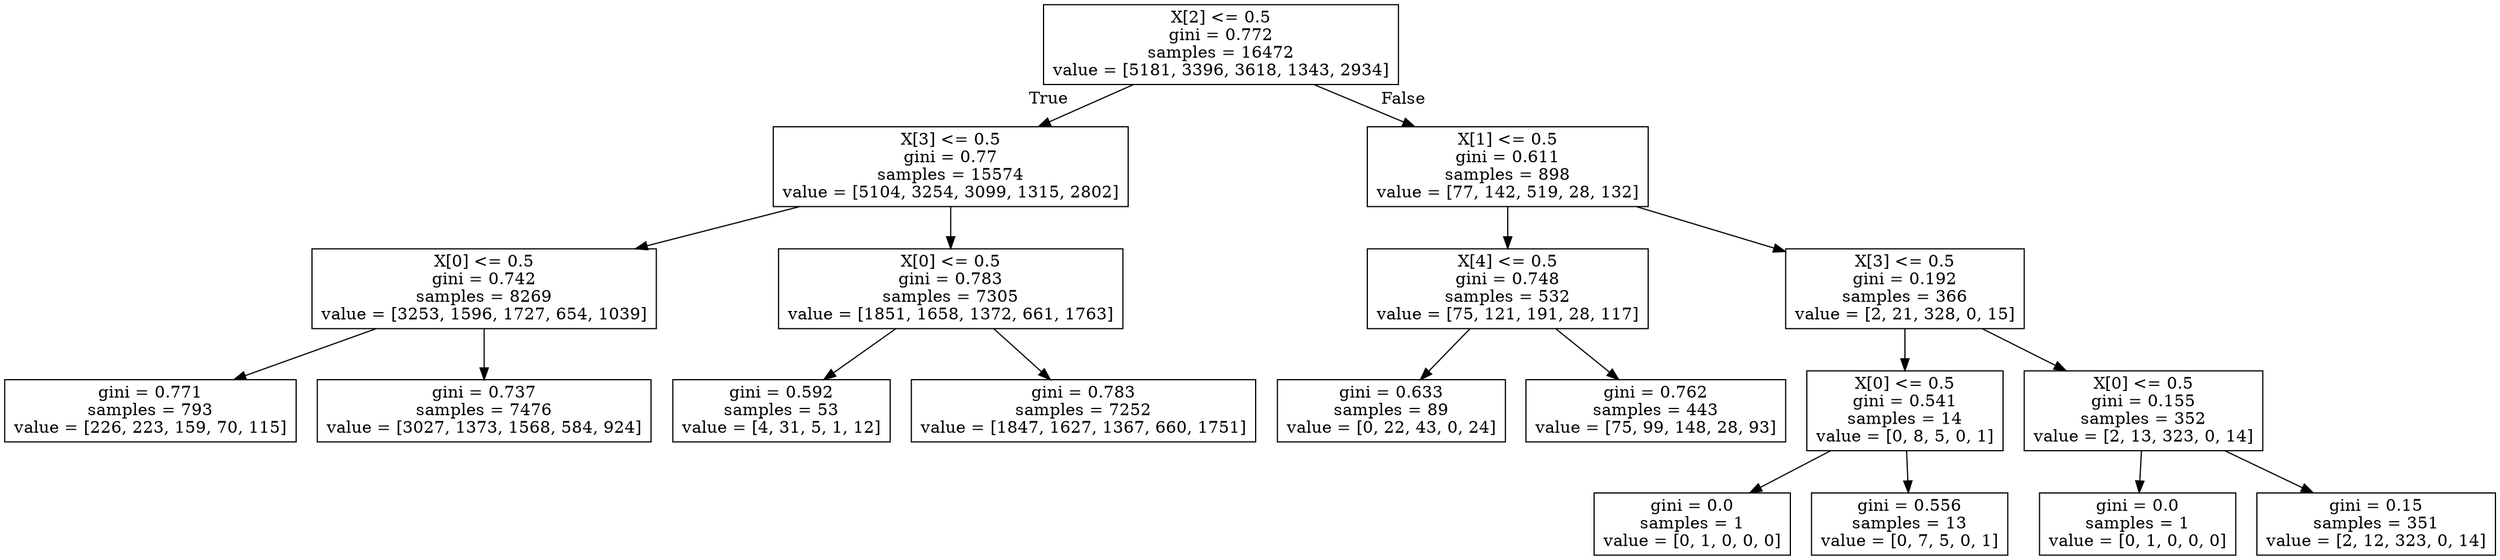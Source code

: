 digraph Tree {
node [shape=box] ;
0 [label="X[2] <= 0.5\ngini = 0.772\nsamples = 16472\nvalue = [5181, 3396, 3618, 1343, 2934]"] ;
1 [label="X[3] <= 0.5\ngini = 0.77\nsamples = 15574\nvalue = [5104, 3254, 3099, 1315, 2802]"] ;
0 -> 1 [labeldistance=2.5, labelangle=45, headlabel="True"] ;
2 [label="X[0] <= 0.5\ngini = 0.742\nsamples = 8269\nvalue = [3253, 1596, 1727, 654, 1039]"] ;
1 -> 2 ;
3 [label="gini = 0.771\nsamples = 793\nvalue = [226, 223, 159, 70, 115]"] ;
2 -> 3 ;
4 [label="gini = 0.737\nsamples = 7476\nvalue = [3027, 1373, 1568, 584, 924]"] ;
2 -> 4 ;
5 [label="X[0] <= 0.5\ngini = 0.783\nsamples = 7305\nvalue = [1851, 1658, 1372, 661, 1763]"] ;
1 -> 5 ;
6 [label="gini = 0.592\nsamples = 53\nvalue = [4, 31, 5, 1, 12]"] ;
5 -> 6 ;
7 [label="gini = 0.783\nsamples = 7252\nvalue = [1847, 1627, 1367, 660, 1751]"] ;
5 -> 7 ;
8 [label="X[1] <= 0.5\ngini = 0.611\nsamples = 898\nvalue = [77, 142, 519, 28, 132]"] ;
0 -> 8 [labeldistance=2.5, labelangle=-45, headlabel="False"] ;
9 [label="X[4] <= 0.5\ngini = 0.748\nsamples = 532\nvalue = [75, 121, 191, 28, 117]"] ;
8 -> 9 ;
10 [label="gini = 0.633\nsamples = 89\nvalue = [0, 22, 43, 0, 24]"] ;
9 -> 10 ;
11 [label="gini = 0.762\nsamples = 443\nvalue = [75, 99, 148, 28, 93]"] ;
9 -> 11 ;
12 [label="X[3] <= 0.5\ngini = 0.192\nsamples = 366\nvalue = [2, 21, 328, 0, 15]"] ;
8 -> 12 ;
13 [label="X[0] <= 0.5\ngini = 0.541\nsamples = 14\nvalue = [0, 8, 5, 0, 1]"] ;
12 -> 13 ;
14 [label="gini = 0.0\nsamples = 1\nvalue = [0, 1, 0, 0, 0]"] ;
13 -> 14 ;
15 [label="gini = 0.556\nsamples = 13\nvalue = [0, 7, 5, 0, 1]"] ;
13 -> 15 ;
16 [label="X[0] <= 0.5\ngini = 0.155\nsamples = 352\nvalue = [2, 13, 323, 0, 14]"] ;
12 -> 16 ;
17 [label="gini = 0.0\nsamples = 1\nvalue = [0, 1, 0, 0, 0]"] ;
16 -> 17 ;
18 [label="gini = 0.15\nsamples = 351\nvalue = [2, 12, 323, 0, 14]"] ;
16 -> 18 ;
}